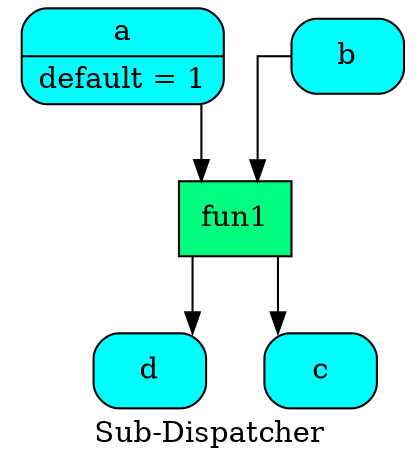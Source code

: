 digraph "Sub-Dispatcher" {
	graph [ratio=1]
	node [style=filled]
	splines = ortho
	label = "Sub-Dispatcher"
		"Sub-Dispatcher_5471397706553619705" [label="{ d  }" fillcolor=cyan shape=Mrecord]
		"Sub-Dispatcher_6978204315916669291" [label="{ a | default = 1 }" fillcolor=cyan shape=Mrecord]
		"Sub-Dispatcher_5731122394292607163" [label="{ b  }" fillcolor=cyan shape=Mrecord]
		"Sub-Dispatcher_5321415535369325078" [label="{ fun1  }" fillcolor=springgreen shape=record]
		"Sub-Dispatcher_-9068828303841174803" [label="{ c  }" fillcolor=cyan shape=Mrecord]
			"Sub-Dispatcher_6978204315916669291" -> "Sub-Dispatcher_5321415535369325078"
			"Sub-Dispatcher_5731122394292607163" -> "Sub-Dispatcher_5321415535369325078"
			"Sub-Dispatcher_5321415535369325078" -> "Sub-Dispatcher_5471397706553619705"
			"Sub-Dispatcher_5321415535369325078" -> "Sub-Dispatcher_-9068828303841174803"
}